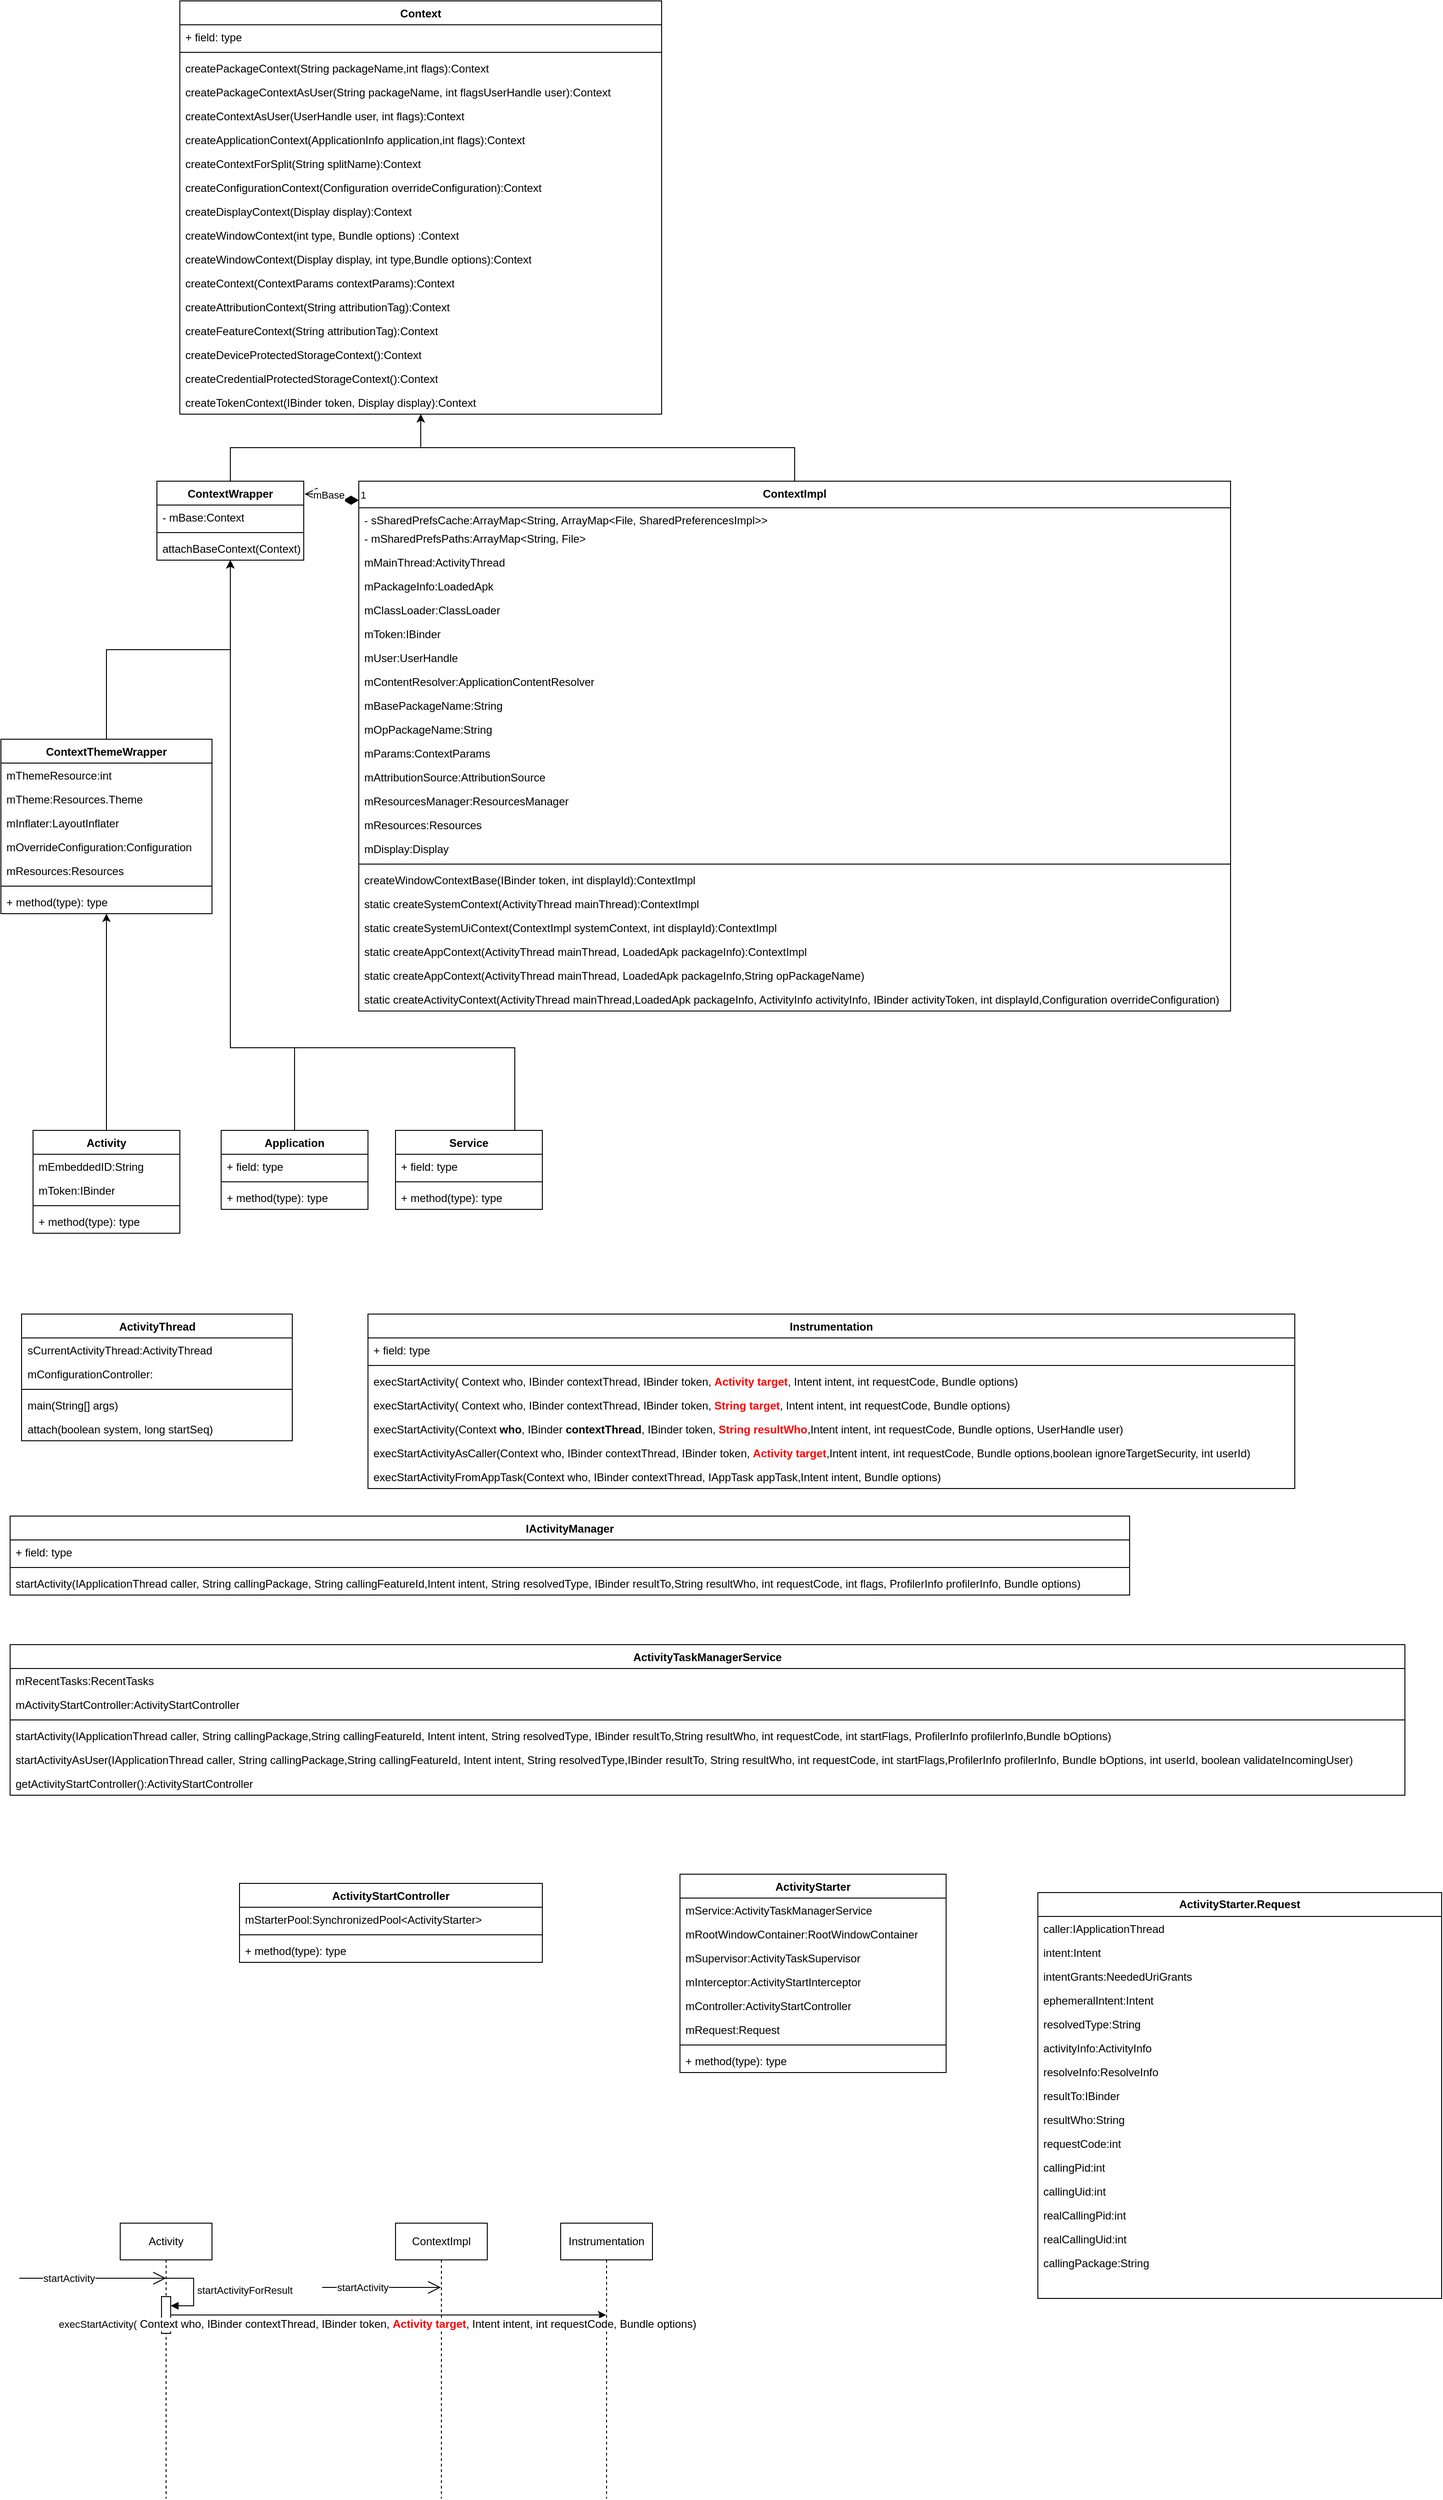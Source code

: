 <mxfile version="21.3.6" type="github">
  <diagram name="Page-1" id="OMmTHe43EUoeT7iVofyU">
    <mxGraphModel dx="1306" dy="1872" grid="1" gridSize="10" guides="1" tooltips="1" connect="1" arrows="1" fold="1" page="1" pageScale="1" pageWidth="850" pageHeight="1100" math="0" shadow="0">
      <root>
        <mxCell id="0" />
        <mxCell id="1" parent="0" />
        <mxCell id="ebWgYVlHbPhllgyKeteg-1" value="Context" style="swimlane;fontStyle=1;align=center;verticalAlign=top;childLayout=stackLayout;horizontal=1;startSize=26;horizontalStack=0;resizeParent=1;resizeParentMax=0;resizeLast=0;collapsible=1;marginBottom=0;whiteSpace=wrap;html=1;" vertex="1" parent="1">
          <mxGeometry x="235" y="-390" width="525" height="450" as="geometry" />
        </mxCell>
        <mxCell id="ebWgYVlHbPhllgyKeteg-2" value="+ field: type" style="text;strokeColor=none;fillColor=none;align=left;verticalAlign=top;spacingLeft=4;spacingRight=4;overflow=hidden;rotatable=0;points=[[0,0.5],[1,0.5]];portConstraint=eastwest;whiteSpace=wrap;html=1;" vertex="1" parent="ebWgYVlHbPhllgyKeteg-1">
          <mxGeometry y="26" width="525" height="26" as="geometry" />
        </mxCell>
        <mxCell id="ebWgYVlHbPhllgyKeteg-3" value="" style="line;strokeWidth=1;fillColor=none;align=left;verticalAlign=middle;spacingTop=-1;spacingLeft=3;spacingRight=3;rotatable=0;labelPosition=right;points=[];portConstraint=eastwest;strokeColor=inherit;" vertex="1" parent="ebWgYVlHbPhllgyKeteg-1">
          <mxGeometry y="52" width="525" height="8" as="geometry" />
        </mxCell>
        <mxCell id="ebWgYVlHbPhllgyKeteg-4" value="&lt;div&gt;createPackageContext(String packageName,&lt;span style=&quot;background-color: initial;&quot;&gt;int flags):Context&lt;/span&gt;&lt;/div&gt;" style="text;strokeColor=none;fillColor=none;align=left;verticalAlign=top;spacingLeft=4;spacingRight=4;overflow=hidden;rotatable=0;points=[[0,0.5],[1,0.5]];portConstraint=eastwest;whiteSpace=wrap;html=1;" vertex="1" parent="ebWgYVlHbPhllgyKeteg-1">
          <mxGeometry y="60" width="525" height="26" as="geometry" />
        </mxCell>
        <mxCell id="ebWgYVlHbPhllgyKeteg-61" value="&lt;div&gt;createPackageContextAsUser(&lt;span style=&quot;background-color: initial;&quot;&gt;String packageName, int flagsUserHandle user):Context&lt;/span&gt;&lt;/div&gt;" style="text;strokeColor=none;fillColor=none;align=left;verticalAlign=top;spacingLeft=4;spacingRight=4;overflow=hidden;rotatable=0;points=[[0,0.5],[1,0.5]];portConstraint=eastwest;whiteSpace=wrap;html=1;" vertex="1" parent="ebWgYVlHbPhllgyKeteg-1">
          <mxGeometry y="86" width="525" height="26" as="geometry" />
        </mxCell>
        <mxCell id="ebWgYVlHbPhllgyKeteg-62" value="createContextAsUser(UserHandle user, int flags):Context" style="text;strokeColor=none;fillColor=none;align=left;verticalAlign=top;spacingLeft=4;spacingRight=4;overflow=hidden;rotatable=0;points=[[0,0.5],[1,0.5]];portConstraint=eastwest;whiteSpace=wrap;html=1;" vertex="1" parent="ebWgYVlHbPhllgyKeteg-1">
          <mxGeometry y="112" width="525" height="26" as="geometry" />
        </mxCell>
        <mxCell id="ebWgYVlHbPhllgyKeteg-63" value="&lt;div&gt;createApplicationContext(ApplicationInfo application,&lt;span style=&quot;background-color: initial;&quot;&gt;int flags):Context&lt;/span&gt;&lt;/div&gt;" style="text;strokeColor=none;fillColor=none;align=left;verticalAlign=top;spacingLeft=4;spacingRight=4;overflow=hidden;rotatable=0;points=[[0,0.5],[1,0.5]];portConstraint=eastwest;whiteSpace=wrap;html=1;" vertex="1" parent="ebWgYVlHbPhllgyKeteg-1">
          <mxGeometry y="138" width="525" height="26" as="geometry" />
        </mxCell>
        <mxCell id="ebWgYVlHbPhllgyKeteg-64" value="createContextForSplit(String splitName):Context" style="text;strokeColor=none;fillColor=none;align=left;verticalAlign=top;spacingLeft=4;spacingRight=4;overflow=hidden;rotatable=0;points=[[0,0.5],[1,0.5]];portConstraint=eastwest;whiteSpace=wrap;html=1;" vertex="1" parent="ebWgYVlHbPhllgyKeteg-1">
          <mxGeometry y="164" width="525" height="26" as="geometry" />
        </mxCell>
        <mxCell id="ebWgYVlHbPhllgyKeteg-65" value="&lt;div&gt;createConfigurationContext(&lt;span style=&quot;background-color: initial;&quot;&gt;Configuration overrideConfiguration):Context&lt;/span&gt;&lt;/div&gt;" style="text;strokeColor=none;fillColor=none;align=left;verticalAlign=top;spacingLeft=4;spacingRight=4;overflow=hidden;rotatable=0;points=[[0,0.5],[1,0.5]];portConstraint=eastwest;whiteSpace=wrap;html=1;" vertex="1" parent="ebWgYVlHbPhllgyKeteg-1">
          <mxGeometry y="190" width="525" height="26" as="geometry" />
        </mxCell>
        <mxCell id="ebWgYVlHbPhllgyKeteg-66" value="createDisplayContext(Display display):Context" style="text;strokeColor=none;fillColor=none;align=left;verticalAlign=top;spacingLeft=4;spacingRight=4;overflow=hidden;rotatable=0;points=[[0,0.5],[1,0.5]];portConstraint=eastwest;whiteSpace=wrap;html=1;" vertex="1" parent="ebWgYVlHbPhllgyKeteg-1">
          <mxGeometry y="216" width="525" height="26" as="geometry" />
        </mxCell>
        <mxCell id="ebWgYVlHbPhllgyKeteg-67" value="createWindowContext(int type, Bundle options) :Context" style="text;strokeColor=none;fillColor=none;align=left;verticalAlign=top;spacingLeft=4;spacingRight=4;overflow=hidden;rotatable=0;points=[[0,0.5],[1,0.5]];portConstraint=eastwest;whiteSpace=wrap;html=1;" vertex="1" parent="ebWgYVlHbPhllgyKeteg-1">
          <mxGeometry y="242" width="525" height="26" as="geometry" />
        </mxCell>
        <mxCell id="ebWgYVlHbPhllgyKeteg-68" value="&lt;div&gt;createWindowContext(Display display, int type,&lt;span style=&quot;background-color: initial;&quot;&gt;Bundle options):Context&lt;/span&gt;&lt;/div&gt;" style="text;strokeColor=none;fillColor=none;align=left;verticalAlign=top;spacingLeft=4;spacingRight=4;overflow=hidden;rotatable=0;points=[[0,0.5],[1,0.5]];portConstraint=eastwest;whiteSpace=wrap;html=1;" vertex="1" parent="ebWgYVlHbPhllgyKeteg-1">
          <mxGeometry y="268" width="525" height="26" as="geometry" />
        </mxCell>
        <mxCell id="ebWgYVlHbPhllgyKeteg-69" value="createContext(ContextParams contextParams):Context" style="text;strokeColor=none;fillColor=none;align=left;verticalAlign=top;spacingLeft=4;spacingRight=4;overflow=hidden;rotatable=0;points=[[0,0.5],[1,0.5]];portConstraint=eastwest;whiteSpace=wrap;html=1;" vertex="1" parent="ebWgYVlHbPhllgyKeteg-1">
          <mxGeometry y="294" width="525" height="26" as="geometry" />
        </mxCell>
        <mxCell id="ebWgYVlHbPhllgyKeteg-70" value="createAttributionContext(String attributionTag):Context" style="text;strokeColor=none;fillColor=none;align=left;verticalAlign=top;spacingLeft=4;spacingRight=4;overflow=hidden;rotatable=0;points=[[0,0.5],[1,0.5]];portConstraint=eastwest;whiteSpace=wrap;html=1;" vertex="1" parent="ebWgYVlHbPhllgyKeteg-1">
          <mxGeometry y="320" width="525" height="26" as="geometry" />
        </mxCell>
        <mxCell id="ebWgYVlHbPhllgyKeteg-71" value="createFeatureContext(String attributionTag):Context" style="text;strokeColor=none;fillColor=none;align=left;verticalAlign=top;spacingLeft=4;spacingRight=4;overflow=hidden;rotatable=0;points=[[0,0.5],[1,0.5]];portConstraint=eastwest;whiteSpace=wrap;html=1;" vertex="1" parent="ebWgYVlHbPhllgyKeteg-1">
          <mxGeometry y="346" width="525" height="26" as="geometry" />
        </mxCell>
        <mxCell id="ebWgYVlHbPhllgyKeteg-72" value="createDeviceProtectedStorageContext():Context" style="text;strokeColor=none;fillColor=none;align=left;verticalAlign=top;spacingLeft=4;spacingRight=4;overflow=hidden;rotatable=0;points=[[0,0.5],[1,0.5]];portConstraint=eastwest;whiteSpace=wrap;html=1;" vertex="1" parent="ebWgYVlHbPhllgyKeteg-1">
          <mxGeometry y="372" width="525" height="26" as="geometry" />
        </mxCell>
        <mxCell id="ebWgYVlHbPhllgyKeteg-73" value="createCredentialProtectedStorageContext():Context" style="text;strokeColor=none;fillColor=none;align=left;verticalAlign=top;spacingLeft=4;spacingRight=4;overflow=hidden;rotatable=0;points=[[0,0.5],[1,0.5]];portConstraint=eastwest;whiteSpace=wrap;html=1;" vertex="1" parent="ebWgYVlHbPhllgyKeteg-1">
          <mxGeometry y="398" width="525" height="26" as="geometry" />
        </mxCell>
        <mxCell id="ebWgYVlHbPhllgyKeteg-74" value="createTokenContext(IBinder token, Display display):Context" style="text;strokeColor=none;fillColor=none;align=left;verticalAlign=top;spacingLeft=4;spacingRight=4;overflow=hidden;rotatable=0;points=[[0,0.5],[1,0.5]];portConstraint=eastwest;whiteSpace=wrap;html=1;" vertex="1" parent="ebWgYVlHbPhllgyKeteg-1">
          <mxGeometry y="424" width="525" height="26" as="geometry" />
        </mxCell>
        <mxCell id="ebWgYVlHbPhllgyKeteg-59" style="edgeStyle=orthogonalEdgeStyle;rounded=0;orthogonalLoop=1;jettySize=auto;html=1;exitX=0.5;exitY=0;exitDx=0;exitDy=0;" edge="1" parent="1" source="ebWgYVlHbPhllgyKeteg-5" target="ebWgYVlHbPhllgyKeteg-1">
          <mxGeometry relative="1" as="geometry" />
        </mxCell>
        <mxCell id="ebWgYVlHbPhllgyKeteg-5" value="ContextWrapper" style="swimlane;fontStyle=1;align=center;verticalAlign=top;childLayout=stackLayout;horizontal=1;startSize=26;horizontalStack=0;resizeParent=1;resizeParentMax=0;resizeLast=0;collapsible=1;marginBottom=0;whiteSpace=wrap;html=1;" vertex="1" parent="1">
          <mxGeometry x="210" y="133" width="160" height="86" as="geometry" />
        </mxCell>
        <mxCell id="ebWgYVlHbPhllgyKeteg-6" value="-&amp;nbsp;mBase:Context" style="text;strokeColor=none;fillColor=none;align=left;verticalAlign=top;spacingLeft=4;spacingRight=4;overflow=hidden;rotatable=0;points=[[0,0.5],[1,0.5]];portConstraint=eastwest;whiteSpace=wrap;html=1;" vertex="1" parent="ebWgYVlHbPhllgyKeteg-5">
          <mxGeometry y="26" width="160" height="26" as="geometry" />
        </mxCell>
        <mxCell id="ebWgYVlHbPhllgyKeteg-7" value="" style="line;strokeWidth=1;fillColor=none;align=left;verticalAlign=middle;spacingTop=-1;spacingLeft=3;spacingRight=3;rotatable=0;labelPosition=right;points=[];portConstraint=eastwest;strokeColor=inherit;" vertex="1" parent="ebWgYVlHbPhllgyKeteg-5">
          <mxGeometry y="52" width="160" height="8" as="geometry" />
        </mxCell>
        <mxCell id="ebWgYVlHbPhllgyKeteg-8" value="attachBaseContext(Context)" style="text;strokeColor=none;fillColor=none;align=left;verticalAlign=top;spacingLeft=4;spacingRight=4;overflow=hidden;rotatable=0;points=[[0,0.5],[1,0.5]];portConstraint=eastwest;whiteSpace=wrap;html=1;" vertex="1" parent="ebWgYVlHbPhllgyKeteg-5">
          <mxGeometry y="60" width="160" height="26" as="geometry" />
        </mxCell>
        <mxCell id="ebWgYVlHbPhllgyKeteg-50" style="edgeStyle=orthogonalEdgeStyle;rounded=0;orthogonalLoop=1;jettySize=auto;html=1;exitX=0.5;exitY=0;exitDx=0;exitDy=0;" edge="1" parent="1" source="ebWgYVlHbPhllgyKeteg-9" target="ebWgYVlHbPhllgyKeteg-5">
          <mxGeometry relative="1" as="geometry" />
        </mxCell>
        <mxCell id="ebWgYVlHbPhllgyKeteg-9" value="ContextThemeWrapper" style="swimlane;fontStyle=1;align=center;verticalAlign=top;childLayout=stackLayout;horizontal=1;startSize=26;horizontalStack=0;resizeParent=1;resizeParentMax=0;resizeLast=0;collapsible=1;marginBottom=0;whiteSpace=wrap;html=1;" vertex="1" parent="1">
          <mxGeometry x="40" y="414" width="230" height="190" as="geometry" />
        </mxCell>
        <mxCell id="ebWgYVlHbPhllgyKeteg-10" value="mThemeResource:int" style="text;strokeColor=none;fillColor=none;align=left;verticalAlign=top;spacingLeft=4;spacingRight=4;overflow=hidden;rotatable=0;points=[[0,0.5],[1,0.5]];portConstraint=eastwest;whiteSpace=wrap;html=1;" vertex="1" parent="ebWgYVlHbPhllgyKeteg-9">
          <mxGeometry y="26" width="230" height="26" as="geometry" />
        </mxCell>
        <mxCell id="ebWgYVlHbPhllgyKeteg-45" value="mTheme:Resources.Theme" style="text;strokeColor=none;fillColor=none;align=left;verticalAlign=top;spacingLeft=4;spacingRight=4;overflow=hidden;rotatable=0;points=[[0,0.5],[1,0.5]];portConstraint=eastwest;whiteSpace=wrap;html=1;" vertex="1" parent="ebWgYVlHbPhllgyKeteg-9">
          <mxGeometry y="52" width="230" height="26" as="geometry" />
        </mxCell>
        <mxCell id="ebWgYVlHbPhllgyKeteg-44" value="mInflater:LayoutInflater" style="text;strokeColor=none;fillColor=none;align=left;verticalAlign=top;spacingLeft=4;spacingRight=4;overflow=hidden;rotatable=0;points=[[0,0.5],[1,0.5]];portConstraint=eastwest;whiteSpace=wrap;html=1;" vertex="1" parent="ebWgYVlHbPhllgyKeteg-9">
          <mxGeometry y="78" width="230" height="26" as="geometry" />
        </mxCell>
        <mxCell id="ebWgYVlHbPhllgyKeteg-47" value="mOverrideConfiguration:Configuration" style="text;strokeColor=none;fillColor=none;align=left;verticalAlign=top;spacingLeft=4;spacingRight=4;overflow=hidden;rotatable=0;points=[[0,0.5],[1,0.5]];portConstraint=eastwest;whiteSpace=wrap;html=1;" vertex="1" parent="ebWgYVlHbPhllgyKeteg-9">
          <mxGeometry y="104" width="230" height="26" as="geometry" />
        </mxCell>
        <mxCell id="ebWgYVlHbPhllgyKeteg-46" value="mResources:Resources" style="text;strokeColor=none;fillColor=none;align=left;verticalAlign=top;spacingLeft=4;spacingRight=4;overflow=hidden;rotatable=0;points=[[0,0.5],[1,0.5]];portConstraint=eastwest;whiteSpace=wrap;html=1;" vertex="1" parent="ebWgYVlHbPhllgyKeteg-9">
          <mxGeometry y="130" width="230" height="26" as="geometry" />
        </mxCell>
        <mxCell id="ebWgYVlHbPhllgyKeteg-11" value="" style="line;strokeWidth=1;fillColor=none;align=left;verticalAlign=middle;spacingTop=-1;spacingLeft=3;spacingRight=3;rotatable=0;labelPosition=right;points=[];portConstraint=eastwest;strokeColor=inherit;" vertex="1" parent="ebWgYVlHbPhllgyKeteg-9">
          <mxGeometry y="156" width="230" height="8" as="geometry" />
        </mxCell>
        <mxCell id="ebWgYVlHbPhllgyKeteg-12" value="+ method(type): type" style="text;strokeColor=none;fillColor=none;align=left;verticalAlign=top;spacingLeft=4;spacingRight=4;overflow=hidden;rotatable=0;points=[[0,0.5],[1,0.5]];portConstraint=eastwest;whiteSpace=wrap;html=1;" vertex="1" parent="ebWgYVlHbPhllgyKeteg-9">
          <mxGeometry y="164" width="230" height="26" as="geometry" />
        </mxCell>
        <mxCell id="ebWgYVlHbPhllgyKeteg-60" style="edgeStyle=orthogonalEdgeStyle;rounded=0;orthogonalLoop=1;jettySize=auto;html=1;exitX=0.5;exitY=0;exitDx=0;exitDy=0;" edge="1" parent="1" source="ebWgYVlHbPhllgyKeteg-13" target="ebWgYVlHbPhllgyKeteg-1">
          <mxGeometry relative="1" as="geometry" />
        </mxCell>
        <mxCell id="ebWgYVlHbPhllgyKeteg-13" value="ContextImpl" style="swimlane;fontStyle=1;align=center;verticalAlign=top;childLayout=stackLayout;horizontal=1;startSize=29;horizontalStack=0;resizeParent=1;resizeParentMax=0;resizeLast=0;collapsible=1;marginBottom=0;whiteSpace=wrap;html=1;" vertex="1" parent="1">
          <mxGeometry x="430" y="133" width="950" height="577" as="geometry" />
        </mxCell>
        <mxCell id="ebWgYVlHbPhllgyKeteg-14" value="- sSharedPrefsCache:ArrayMap&amp;lt;String, ArrayMap&amp;lt;File, SharedPreferencesImpl&amp;gt;&amp;gt;" style="text;strokeColor=none;fillColor=none;align=left;verticalAlign=top;spacingLeft=4;spacingRight=4;overflow=hidden;rotatable=0;points=[[0,0.5],[1,0.5]];portConstraint=eastwest;whiteSpace=wrap;html=1;" vertex="1" parent="ebWgYVlHbPhllgyKeteg-13">
          <mxGeometry y="29" width="950" height="20" as="geometry" />
        </mxCell>
        <mxCell id="ebWgYVlHbPhllgyKeteg-30" value="-&amp;nbsp;mSharedPrefsPaths:ArrayMap&amp;lt;String, File&amp;gt;" style="text;strokeColor=none;fillColor=none;align=left;verticalAlign=top;spacingLeft=4;spacingRight=4;overflow=hidden;rotatable=0;points=[[0,0.5],[1,0.5]];portConstraint=eastwest;whiteSpace=wrap;html=1;" vertex="1" parent="ebWgYVlHbPhllgyKeteg-13">
          <mxGeometry y="49" width="950" height="26" as="geometry" />
        </mxCell>
        <mxCell id="ebWgYVlHbPhllgyKeteg-54" value="mMainThread:ActivityThread" style="text;strokeColor=none;fillColor=none;align=left;verticalAlign=top;spacingLeft=4;spacingRight=4;overflow=hidden;rotatable=0;points=[[0,0.5],[1,0.5]];portConstraint=eastwest;whiteSpace=wrap;html=1;" vertex="1" parent="ebWgYVlHbPhllgyKeteg-13">
          <mxGeometry y="75" width="950" height="26" as="geometry" />
        </mxCell>
        <mxCell id="ebWgYVlHbPhllgyKeteg-31" value="mPackageInfo:LoadedApk" style="text;strokeColor=none;fillColor=none;align=left;verticalAlign=top;spacingLeft=4;spacingRight=4;overflow=hidden;rotatable=0;points=[[0,0.5],[1,0.5]];portConstraint=eastwest;whiteSpace=wrap;html=1;" vertex="1" parent="ebWgYVlHbPhllgyKeteg-13">
          <mxGeometry y="101" width="950" height="26" as="geometry" />
        </mxCell>
        <mxCell id="ebWgYVlHbPhllgyKeteg-33" value="mClassLoader:ClassLoader" style="text;strokeColor=none;fillColor=none;align=left;verticalAlign=top;spacingLeft=4;spacingRight=4;overflow=hidden;rotatable=0;points=[[0,0.5],[1,0.5]];portConstraint=eastwest;whiteSpace=wrap;html=1;" vertex="1" parent="ebWgYVlHbPhllgyKeteg-13">
          <mxGeometry y="127" width="950" height="26" as="geometry" />
        </mxCell>
        <mxCell id="ebWgYVlHbPhllgyKeteg-35" value="mToken:IBinder" style="text;strokeColor=none;fillColor=none;align=left;verticalAlign=top;spacingLeft=4;spacingRight=4;overflow=hidden;rotatable=0;points=[[0,0.5],[1,0.5]];portConstraint=eastwest;whiteSpace=wrap;html=1;" vertex="1" parent="ebWgYVlHbPhllgyKeteg-13">
          <mxGeometry y="153" width="950" height="26" as="geometry" />
        </mxCell>
        <mxCell id="ebWgYVlHbPhllgyKeteg-34" value="mUser:UserHandle" style="text;strokeColor=none;fillColor=none;align=left;verticalAlign=top;spacingLeft=4;spacingRight=4;overflow=hidden;rotatable=0;points=[[0,0.5],[1,0.5]];portConstraint=eastwest;whiteSpace=wrap;html=1;" vertex="1" parent="ebWgYVlHbPhllgyKeteg-13">
          <mxGeometry y="179" width="950" height="26" as="geometry" />
        </mxCell>
        <mxCell id="ebWgYVlHbPhllgyKeteg-36" value="mContentResolver:ApplicationContentResolver" style="text;strokeColor=none;fillColor=none;align=left;verticalAlign=top;spacingLeft=4;spacingRight=4;overflow=hidden;rotatable=0;points=[[0,0.5],[1,0.5]];portConstraint=eastwest;whiteSpace=wrap;html=1;" vertex="1" parent="ebWgYVlHbPhllgyKeteg-13">
          <mxGeometry y="205" width="950" height="26" as="geometry" />
        </mxCell>
        <mxCell id="ebWgYVlHbPhllgyKeteg-38" value="mBasePackageName:String" style="text;strokeColor=none;fillColor=none;align=left;verticalAlign=top;spacingLeft=4;spacingRight=4;overflow=hidden;rotatable=0;points=[[0,0.5],[1,0.5]];portConstraint=eastwest;whiteSpace=wrap;html=1;" vertex="1" parent="ebWgYVlHbPhllgyKeteg-13">
          <mxGeometry y="231" width="950" height="26" as="geometry" />
        </mxCell>
        <mxCell id="ebWgYVlHbPhllgyKeteg-37" value="mOpPackageName:String" style="text;strokeColor=none;fillColor=none;align=left;verticalAlign=top;spacingLeft=4;spacingRight=4;overflow=hidden;rotatable=0;points=[[0,0.5],[1,0.5]];portConstraint=eastwest;whiteSpace=wrap;html=1;" vertex="1" parent="ebWgYVlHbPhllgyKeteg-13">
          <mxGeometry y="257" width="950" height="26" as="geometry" />
        </mxCell>
        <mxCell id="ebWgYVlHbPhllgyKeteg-39" value="mParams:ContextParams" style="text;strokeColor=none;fillColor=none;align=left;verticalAlign=top;spacingLeft=4;spacingRight=4;overflow=hidden;rotatable=0;points=[[0,0.5],[1,0.5]];portConstraint=eastwest;whiteSpace=wrap;html=1;" vertex="1" parent="ebWgYVlHbPhllgyKeteg-13">
          <mxGeometry y="283" width="950" height="26" as="geometry" />
        </mxCell>
        <mxCell id="ebWgYVlHbPhllgyKeteg-41" value="mAttributionSource:AttributionSource" style="text;strokeColor=none;fillColor=none;align=left;verticalAlign=top;spacingLeft=4;spacingRight=4;overflow=hidden;rotatable=0;points=[[0,0.5],[1,0.5]];portConstraint=eastwest;whiteSpace=wrap;html=1;" vertex="1" parent="ebWgYVlHbPhllgyKeteg-13">
          <mxGeometry y="309" width="950" height="26" as="geometry" />
        </mxCell>
        <mxCell id="ebWgYVlHbPhllgyKeteg-40" value="mResourcesManager:ResourcesManager" style="text;strokeColor=none;fillColor=none;align=left;verticalAlign=top;spacingLeft=4;spacingRight=4;overflow=hidden;rotatable=0;points=[[0,0.5],[1,0.5]];portConstraint=eastwest;whiteSpace=wrap;html=1;" vertex="1" parent="ebWgYVlHbPhllgyKeteg-13">
          <mxGeometry y="335" width="950" height="26" as="geometry" />
        </mxCell>
        <mxCell id="ebWgYVlHbPhllgyKeteg-43" value="mResources:Resources" style="text;strokeColor=none;fillColor=none;align=left;verticalAlign=top;spacingLeft=4;spacingRight=4;overflow=hidden;rotatable=0;points=[[0,0.5],[1,0.5]];portConstraint=eastwest;whiteSpace=wrap;html=1;" vertex="1" parent="ebWgYVlHbPhllgyKeteg-13">
          <mxGeometry y="361" width="950" height="26" as="geometry" />
        </mxCell>
        <mxCell id="ebWgYVlHbPhllgyKeteg-42" value="mDisplay:Display" style="text;strokeColor=none;fillColor=none;align=left;verticalAlign=top;spacingLeft=4;spacingRight=4;overflow=hidden;rotatable=0;points=[[0,0.5],[1,0.5]];portConstraint=eastwest;whiteSpace=wrap;html=1;" vertex="1" parent="ebWgYVlHbPhllgyKeteg-13">
          <mxGeometry y="387" width="950" height="26" as="geometry" />
        </mxCell>
        <mxCell id="ebWgYVlHbPhllgyKeteg-15" value="" style="line;strokeWidth=1;fillColor=none;align=left;verticalAlign=middle;spacingTop=-1;spacingLeft=3;spacingRight=3;rotatable=0;labelPosition=right;points=[];portConstraint=eastwest;strokeColor=inherit;" vertex="1" parent="ebWgYVlHbPhllgyKeteg-13">
          <mxGeometry y="413" width="950" height="8" as="geometry" />
        </mxCell>
        <mxCell id="ebWgYVlHbPhllgyKeteg-16" value="createWindowContextBase(IBinder token, int displayId):ContextImpl" style="text;strokeColor=none;fillColor=none;align=left;verticalAlign=top;spacingLeft=4;spacingRight=4;overflow=hidden;rotatable=0;points=[[0,0.5],[1,0.5]];portConstraint=eastwest;whiteSpace=wrap;html=1;" vertex="1" parent="ebWgYVlHbPhllgyKeteg-13">
          <mxGeometry y="421" width="950" height="26" as="geometry" />
        </mxCell>
        <mxCell id="ebWgYVlHbPhllgyKeteg-77" value="static createSystemContext(ActivityThread mainThread):ContextImpl" style="text;strokeColor=none;fillColor=none;align=left;verticalAlign=top;spacingLeft=4;spacingRight=4;overflow=hidden;rotatable=0;points=[[0,0.5],[1,0.5]];portConstraint=eastwest;whiteSpace=wrap;html=1;" vertex="1" parent="ebWgYVlHbPhllgyKeteg-13">
          <mxGeometry y="447" width="950" height="26" as="geometry" />
        </mxCell>
        <mxCell id="ebWgYVlHbPhllgyKeteg-76" value="static createSystemUiContext(ContextImpl systemContext, int displayId):ContextImpl" style="text;strokeColor=none;fillColor=none;align=left;verticalAlign=top;spacingLeft=4;spacingRight=4;overflow=hidden;rotatable=0;points=[[0,0.5],[1,0.5]];portConstraint=eastwest;whiteSpace=wrap;html=1;" vertex="1" parent="ebWgYVlHbPhllgyKeteg-13">
          <mxGeometry y="473" width="950" height="26" as="geometry" />
        </mxCell>
        <mxCell id="ebWgYVlHbPhllgyKeteg-75" value="static createAppContext(ActivityThread mainThread, LoadedApk packageInfo):ContextImpl" style="text;strokeColor=none;fillColor=none;align=left;verticalAlign=top;spacingLeft=4;spacingRight=4;overflow=hidden;rotatable=0;points=[[0,0.5],[1,0.5]];portConstraint=eastwest;whiteSpace=wrap;html=1;" vertex="1" parent="ebWgYVlHbPhllgyKeteg-13">
          <mxGeometry y="499" width="950" height="26" as="geometry" />
        </mxCell>
        <mxCell id="ebWgYVlHbPhllgyKeteg-79" value="&lt;div&gt;static createAppContext(ActivityThread mainThread, LoadedApk packageInfo,&lt;span style=&quot;background-color: initial;&quot;&gt;String opPackageName)&lt;/span&gt;&lt;/div&gt;" style="text;strokeColor=none;fillColor=none;align=left;verticalAlign=top;spacingLeft=4;spacingRight=4;overflow=hidden;rotatable=0;points=[[0,0.5],[1,0.5]];portConstraint=eastwest;whiteSpace=wrap;html=1;" vertex="1" parent="ebWgYVlHbPhllgyKeteg-13">
          <mxGeometry y="525" width="950" height="26" as="geometry" />
        </mxCell>
        <mxCell id="ebWgYVlHbPhllgyKeteg-80" value="&lt;div&gt;static createActivityContext(ActivityThread mainThread,&lt;span style=&quot;background-color: initial;&quot;&gt;LoadedApk packageInfo, ActivityInfo activityInfo, IBinder activityToken, int displayId,&lt;/span&gt;&lt;span style=&quot;background-color: initial;&quot;&gt;Configuration overrideConfiguration)&lt;/span&gt;&lt;/div&gt;" style="text;strokeColor=none;fillColor=none;align=left;verticalAlign=top;spacingLeft=4;spacingRight=4;overflow=hidden;rotatable=0;points=[[0,0.5],[1,0.5]];portConstraint=eastwest;whiteSpace=wrap;html=1;" vertex="1" parent="ebWgYVlHbPhllgyKeteg-13">
          <mxGeometry y="551" width="950" height="26" as="geometry" />
        </mxCell>
        <mxCell id="ebWgYVlHbPhllgyKeteg-55" style="edgeStyle=orthogonalEdgeStyle;rounded=0;orthogonalLoop=1;jettySize=auto;html=1;exitX=0.5;exitY=0;exitDx=0;exitDy=0;" edge="1" parent="1" source="ebWgYVlHbPhllgyKeteg-17" target="ebWgYVlHbPhllgyKeteg-9">
          <mxGeometry relative="1" as="geometry" />
        </mxCell>
        <mxCell id="ebWgYVlHbPhllgyKeteg-17" value="Activity" style="swimlane;fontStyle=1;align=center;verticalAlign=top;childLayout=stackLayout;horizontal=1;startSize=26;horizontalStack=0;resizeParent=1;resizeParentMax=0;resizeLast=0;collapsible=1;marginBottom=0;whiteSpace=wrap;html=1;" vertex="1" parent="1">
          <mxGeometry x="75" y="840" width="160" height="112" as="geometry" />
        </mxCell>
        <mxCell id="ebWgYVlHbPhllgyKeteg-18" value="mEmbeddedID:String" style="text;strokeColor=none;fillColor=none;align=left;verticalAlign=top;spacingLeft=4;spacingRight=4;overflow=hidden;rotatable=0;points=[[0,0.5],[1,0.5]];portConstraint=eastwest;whiteSpace=wrap;html=1;" vertex="1" parent="ebWgYVlHbPhllgyKeteg-17">
          <mxGeometry y="26" width="160" height="26" as="geometry" />
        </mxCell>
        <mxCell id="ebWgYVlHbPhllgyKeteg-113" value="mToken:IBinder" style="text;strokeColor=none;fillColor=none;align=left;verticalAlign=top;spacingLeft=4;spacingRight=4;overflow=hidden;rotatable=0;points=[[0,0.5],[1,0.5]];portConstraint=eastwest;whiteSpace=wrap;html=1;" vertex="1" parent="ebWgYVlHbPhllgyKeteg-17">
          <mxGeometry y="52" width="160" height="26" as="geometry" />
        </mxCell>
        <mxCell id="ebWgYVlHbPhllgyKeteg-19" value="" style="line;strokeWidth=1;fillColor=none;align=left;verticalAlign=middle;spacingTop=-1;spacingLeft=3;spacingRight=3;rotatable=0;labelPosition=right;points=[];portConstraint=eastwest;strokeColor=inherit;" vertex="1" parent="ebWgYVlHbPhllgyKeteg-17">
          <mxGeometry y="78" width="160" height="8" as="geometry" />
        </mxCell>
        <mxCell id="ebWgYVlHbPhllgyKeteg-20" value="+ method(type): type" style="text;strokeColor=none;fillColor=none;align=left;verticalAlign=top;spacingLeft=4;spacingRight=4;overflow=hidden;rotatable=0;points=[[0,0.5],[1,0.5]];portConstraint=eastwest;whiteSpace=wrap;html=1;" vertex="1" parent="ebWgYVlHbPhllgyKeteg-17">
          <mxGeometry y="86" width="160" height="26" as="geometry" />
        </mxCell>
        <mxCell id="ebWgYVlHbPhllgyKeteg-49" style="edgeStyle=orthogonalEdgeStyle;rounded=0;orthogonalLoop=1;jettySize=auto;html=1;exitX=0.5;exitY=0;exitDx=0;exitDy=0;" edge="1" parent="1" source="ebWgYVlHbPhllgyKeteg-21" target="ebWgYVlHbPhllgyKeteg-5">
          <mxGeometry relative="1" as="geometry">
            <Array as="points">
              <mxPoint x="600" y="840" />
              <mxPoint x="600" y="750" />
              <mxPoint x="290" y="750" />
            </Array>
          </mxGeometry>
        </mxCell>
        <mxCell id="ebWgYVlHbPhllgyKeteg-21" value="Service" style="swimlane;fontStyle=1;align=center;verticalAlign=top;childLayout=stackLayout;horizontal=1;startSize=26;horizontalStack=0;resizeParent=1;resizeParentMax=0;resizeLast=0;collapsible=1;marginBottom=0;whiteSpace=wrap;html=1;" vertex="1" parent="1">
          <mxGeometry x="470" y="840" width="160" height="86" as="geometry" />
        </mxCell>
        <mxCell id="ebWgYVlHbPhllgyKeteg-22" value="+ field: type" style="text;strokeColor=none;fillColor=none;align=left;verticalAlign=top;spacingLeft=4;spacingRight=4;overflow=hidden;rotatable=0;points=[[0,0.5],[1,0.5]];portConstraint=eastwest;whiteSpace=wrap;html=1;" vertex="1" parent="ebWgYVlHbPhllgyKeteg-21">
          <mxGeometry y="26" width="160" height="26" as="geometry" />
        </mxCell>
        <mxCell id="ebWgYVlHbPhllgyKeteg-23" value="" style="line;strokeWidth=1;fillColor=none;align=left;verticalAlign=middle;spacingTop=-1;spacingLeft=3;spacingRight=3;rotatable=0;labelPosition=right;points=[];portConstraint=eastwest;strokeColor=inherit;" vertex="1" parent="ebWgYVlHbPhllgyKeteg-21">
          <mxGeometry y="52" width="160" height="8" as="geometry" />
        </mxCell>
        <mxCell id="ebWgYVlHbPhllgyKeteg-24" value="+ method(type): type" style="text;strokeColor=none;fillColor=none;align=left;verticalAlign=top;spacingLeft=4;spacingRight=4;overflow=hidden;rotatable=0;points=[[0,0.5],[1,0.5]];portConstraint=eastwest;whiteSpace=wrap;html=1;" vertex="1" parent="ebWgYVlHbPhllgyKeteg-21">
          <mxGeometry y="60" width="160" height="26" as="geometry" />
        </mxCell>
        <mxCell id="ebWgYVlHbPhllgyKeteg-48" style="edgeStyle=orthogonalEdgeStyle;rounded=0;orthogonalLoop=1;jettySize=auto;html=1;exitX=0.5;exitY=0;exitDx=0;exitDy=0;" edge="1" parent="1" source="ebWgYVlHbPhllgyKeteg-25" target="ebWgYVlHbPhllgyKeteg-5">
          <mxGeometry relative="1" as="geometry">
            <Array as="points">
              <mxPoint x="360" y="750" />
              <mxPoint x="290" y="750" />
            </Array>
          </mxGeometry>
        </mxCell>
        <mxCell id="ebWgYVlHbPhllgyKeteg-25" value="Application" style="swimlane;fontStyle=1;align=center;verticalAlign=top;childLayout=stackLayout;horizontal=1;startSize=26;horizontalStack=0;resizeParent=1;resizeParentMax=0;resizeLast=0;collapsible=1;marginBottom=0;whiteSpace=wrap;html=1;" vertex="1" parent="1">
          <mxGeometry x="280" y="840" width="160" height="86" as="geometry" />
        </mxCell>
        <mxCell id="ebWgYVlHbPhllgyKeteg-26" value="+ field: type" style="text;strokeColor=none;fillColor=none;align=left;verticalAlign=top;spacingLeft=4;spacingRight=4;overflow=hidden;rotatable=0;points=[[0,0.5],[1,0.5]];portConstraint=eastwest;whiteSpace=wrap;html=1;" vertex="1" parent="ebWgYVlHbPhllgyKeteg-25">
          <mxGeometry y="26" width="160" height="26" as="geometry" />
        </mxCell>
        <mxCell id="ebWgYVlHbPhllgyKeteg-27" value="" style="line;strokeWidth=1;fillColor=none;align=left;verticalAlign=middle;spacingTop=-1;spacingLeft=3;spacingRight=3;rotatable=0;labelPosition=right;points=[];portConstraint=eastwest;strokeColor=inherit;" vertex="1" parent="ebWgYVlHbPhllgyKeteg-25">
          <mxGeometry y="52" width="160" height="8" as="geometry" />
        </mxCell>
        <mxCell id="ebWgYVlHbPhllgyKeteg-28" value="+ method(type): type" style="text;strokeColor=none;fillColor=none;align=left;verticalAlign=top;spacingLeft=4;spacingRight=4;overflow=hidden;rotatable=0;points=[[0,0.5],[1,0.5]];portConstraint=eastwest;whiteSpace=wrap;html=1;" vertex="1" parent="ebWgYVlHbPhllgyKeteg-25">
          <mxGeometry y="60" width="160" height="26" as="geometry" />
        </mxCell>
        <mxCell id="ebWgYVlHbPhllgyKeteg-53" value="1" style="endArrow=open;html=1;endSize=12;startArrow=diamondThin;startSize=14;startFill=1;edgeStyle=orthogonalEdgeStyle;align=left;verticalAlign=bottom;rounded=0;exitX=0;exitY=0.036;exitDx=0;exitDy=0;exitPerimeter=0;entryX=1.006;entryY=0.163;entryDx=0;entryDy=0;entryPerimeter=0;" edge="1" parent="1" source="ebWgYVlHbPhllgyKeteg-13" target="ebWgYVlHbPhllgyKeteg-5">
          <mxGeometry x="-1" y="3" relative="1" as="geometry">
            <mxPoint x="340" y="380" as="sourcePoint" />
            <mxPoint x="380" y="147" as="targetPoint" />
          </mxGeometry>
        </mxCell>
        <mxCell id="ebWgYVlHbPhllgyKeteg-58" value="mBase" style="edgeLabel;html=1;align=center;verticalAlign=middle;resizable=0;points=[];" vertex="1" connectable="0" parent="ebWgYVlHbPhllgyKeteg-53">
          <mxGeometry x="0.245" y="1" relative="1" as="geometry">
            <mxPoint x="1" as="offset" />
          </mxGeometry>
        </mxCell>
        <mxCell id="ebWgYVlHbPhllgyKeteg-81" value="ActivityThread" style="swimlane;fontStyle=1;align=center;verticalAlign=top;childLayout=stackLayout;horizontal=1;startSize=26;horizontalStack=0;resizeParent=1;resizeParentMax=0;resizeLast=0;collapsible=1;marginBottom=0;whiteSpace=wrap;html=1;" vertex="1" parent="1">
          <mxGeometry x="62.5" y="1040" width="295" height="138" as="geometry" />
        </mxCell>
        <mxCell id="ebWgYVlHbPhllgyKeteg-82" value="sCurrentActivityThread:ActivityThread" style="text;strokeColor=none;fillColor=none;align=left;verticalAlign=top;spacingLeft=4;spacingRight=4;overflow=hidden;rotatable=0;points=[[0,0.5],[1,0.5]];portConstraint=eastwest;whiteSpace=wrap;html=1;" vertex="1" parent="ebWgYVlHbPhllgyKeteg-81">
          <mxGeometry y="26" width="295" height="26" as="geometry" />
        </mxCell>
        <mxCell id="ebWgYVlHbPhllgyKeteg-86" value="mConfigurationController:" style="text;strokeColor=none;fillColor=none;align=left;verticalAlign=top;spacingLeft=4;spacingRight=4;overflow=hidden;rotatable=0;points=[[0,0.5],[1,0.5]];portConstraint=eastwest;whiteSpace=wrap;html=1;" vertex="1" parent="ebWgYVlHbPhllgyKeteg-81">
          <mxGeometry y="52" width="295" height="26" as="geometry" />
        </mxCell>
        <mxCell id="ebWgYVlHbPhllgyKeteg-83" value="" style="line;strokeWidth=1;fillColor=none;align=left;verticalAlign=middle;spacingTop=-1;spacingLeft=3;spacingRight=3;rotatable=0;labelPosition=right;points=[];portConstraint=eastwest;strokeColor=inherit;" vertex="1" parent="ebWgYVlHbPhllgyKeteg-81">
          <mxGeometry y="78" width="295" height="8" as="geometry" />
        </mxCell>
        <mxCell id="ebWgYVlHbPhllgyKeteg-84" value="main(String[] args)" style="text;strokeColor=none;fillColor=none;align=left;verticalAlign=top;spacingLeft=4;spacingRight=4;overflow=hidden;rotatable=0;points=[[0,0.5],[1,0.5]];portConstraint=eastwest;whiteSpace=wrap;html=1;" vertex="1" parent="ebWgYVlHbPhllgyKeteg-81">
          <mxGeometry y="86" width="295" height="26" as="geometry" />
        </mxCell>
        <mxCell id="ebWgYVlHbPhllgyKeteg-85" value="attach(boolean system, long startSeq)" style="text;strokeColor=none;fillColor=none;align=left;verticalAlign=top;spacingLeft=4;spacingRight=4;overflow=hidden;rotatable=0;points=[[0,0.5],[1,0.5]];portConstraint=eastwest;whiteSpace=wrap;html=1;" vertex="1" parent="ebWgYVlHbPhllgyKeteg-81">
          <mxGeometry y="112" width="295" height="26" as="geometry" />
        </mxCell>
        <mxCell id="ebWgYVlHbPhllgyKeteg-89" value="Activity" style="shape=umlLifeline;perimeter=lifelinePerimeter;whiteSpace=wrap;html=1;container=1;dropTarget=0;collapsible=0;recursiveResize=0;outlineConnect=0;portConstraint=eastwest;newEdgeStyle={&quot;edgeStyle&quot;:&quot;elbowEdgeStyle&quot;,&quot;elbow&quot;:&quot;vertical&quot;,&quot;curved&quot;:0,&quot;rounded&quot;:0};" vertex="1" parent="1">
          <mxGeometry x="170" y="2030" width="100" height="300" as="geometry" />
        </mxCell>
        <mxCell id="ebWgYVlHbPhllgyKeteg-91" value="" style="html=1;points=[];perimeter=orthogonalPerimeter;outlineConnect=0;targetShapes=umlLifeline;portConstraint=eastwest;newEdgeStyle={&quot;edgeStyle&quot;:&quot;elbowEdgeStyle&quot;,&quot;elbow&quot;:&quot;vertical&quot;,&quot;curved&quot;:0,&quot;rounded&quot;:0};" vertex="1" parent="ebWgYVlHbPhllgyKeteg-89">
          <mxGeometry x="45" y="80" width="10" height="40" as="geometry" />
        </mxCell>
        <mxCell id="ebWgYVlHbPhllgyKeteg-92" value="startActivityForResult" style="html=1;align=left;spacingLeft=2;endArrow=block;rounded=0;edgeStyle=orthogonalEdgeStyle;curved=0;rounded=0;" edge="1" target="ebWgYVlHbPhllgyKeteg-91" parent="ebWgYVlHbPhllgyKeteg-89">
          <mxGeometry relative="1" as="geometry">
            <mxPoint x="50" y="60" as="sourcePoint" />
            <Array as="points">
              <mxPoint x="80" y="90" />
            </Array>
          </mxGeometry>
        </mxCell>
        <mxCell id="ebWgYVlHbPhllgyKeteg-90" value="ContextImpl" style="shape=umlLifeline;perimeter=lifelinePerimeter;whiteSpace=wrap;html=1;container=1;dropTarget=0;collapsible=0;recursiveResize=0;outlineConnect=0;portConstraint=eastwest;newEdgeStyle={&quot;edgeStyle&quot;:&quot;elbowEdgeStyle&quot;,&quot;elbow&quot;:&quot;vertical&quot;,&quot;curved&quot;:0,&quot;rounded&quot;:0};" vertex="1" parent="1">
          <mxGeometry x="470" y="2030" width="100" height="300" as="geometry" />
        </mxCell>
        <mxCell id="ebWgYVlHbPhllgyKeteg-93" value="" style="endArrow=open;endFill=1;endSize=12;html=1;rounded=0;" edge="1" parent="1">
          <mxGeometry width="160" relative="1" as="geometry">
            <mxPoint x="60" y="2090" as="sourcePoint" />
            <mxPoint x="220" y="2090" as="targetPoint" />
          </mxGeometry>
        </mxCell>
        <mxCell id="ebWgYVlHbPhllgyKeteg-94" value="startActivity" style="edgeLabel;html=1;align=center;verticalAlign=middle;resizable=0;points=[];" vertex="1" connectable="0" parent="ebWgYVlHbPhllgyKeteg-93">
          <mxGeometry x="-0.325" relative="1" as="geometry">
            <mxPoint as="offset" />
          </mxGeometry>
        </mxCell>
        <mxCell id="ebWgYVlHbPhllgyKeteg-95" value="Instrumentation" style="shape=umlLifeline;perimeter=lifelinePerimeter;whiteSpace=wrap;html=1;container=1;dropTarget=0;collapsible=0;recursiveResize=0;outlineConnect=0;portConstraint=eastwest;newEdgeStyle={&quot;edgeStyle&quot;:&quot;elbowEdgeStyle&quot;,&quot;elbow&quot;:&quot;vertical&quot;,&quot;curved&quot;:0,&quot;rounded&quot;:0};" vertex="1" parent="1">
          <mxGeometry x="650" y="2030" width="100" height="300" as="geometry" />
        </mxCell>
        <mxCell id="ebWgYVlHbPhllgyKeteg-96" style="edgeStyle=elbowEdgeStyle;rounded=0;orthogonalLoop=1;jettySize=auto;html=1;elbow=vertical;curved=0;" edge="1" parent="1" source="ebWgYVlHbPhllgyKeteg-91" target="ebWgYVlHbPhllgyKeteg-95">
          <mxGeometry relative="1" as="geometry" />
        </mxCell>
        <mxCell id="ebWgYVlHbPhllgyKeteg-97" value="execStartActivity(&lt;span style=&quot;border-color: var(--border-color); font-size: 12px; text-align: left; background-color: initial;&quot;&gt;&amp;nbsp;Context who, IBinder contextThread, IBinder token,&amp;nbsp;&lt;b style=&quot;border-color: var(--border-color);&quot;&gt;&lt;font style=&quot;border-color: var(--border-color);&quot; color=&quot;#ff0000&quot;&gt;Activity target&lt;/font&gt;&lt;/b&gt;,&lt;/span&gt;&lt;span style=&quot;border-color: var(--border-color); font-size: 12px; text-align: left; background-color: initial;&quot;&gt;&amp;nbsp;Intent intent, int requestCode, Bundle options)&lt;/span&gt;" style="edgeLabel;html=1;align=center;verticalAlign=middle;resizable=0;points=[];" vertex="1" connectable="0" parent="ebWgYVlHbPhllgyKeteg-96">
          <mxGeometry x="-0.186" y="1" relative="1" as="geometry">
            <mxPoint x="32" y="11" as="offset" />
          </mxGeometry>
        </mxCell>
        <mxCell id="ebWgYVlHbPhllgyKeteg-98" value="Instrumentation" style="swimlane;fontStyle=1;align=center;verticalAlign=top;childLayout=stackLayout;horizontal=1;startSize=26;horizontalStack=0;resizeParent=1;resizeParentMax=0;resizeLast=0;collapsible=1;marginBottom=0;whiteSpace=wrap;html=1;" vertex="1" parent="1">
          <mxGeometry x="440" y="1040" width="1010" height="190" as="geometry" />
        </mxCell>
        <mxCell id="ebWgYVlHbPhllgyKeteg-99" value="+ field: type" style="text;strokeColor=none;fillColor=none;align=left;verticalAlign=top;spacingLeft=4;spacingRight=4;overflow=hidden;rotatable=0;points=[[0,0.5],[1,0.5]];portConstraint=eastwest;whiteSpace=wrap;html=1;" vertex="1" parent="ebWgYVlHbPhllgyKeteg-98">
          <mxGeometry y="26" width="1010" height="26" as="geometry" />
        </mxCell>
        <mxCell id="ebWgYVlHbPhllgyKeteg-100" value="" style="line;strokeWidth=1;fillColor=none;align=left;verticalAlign=middle;spacingTop=-1;spacingLeft=3;spacingRight=3;rotatable=0;labelPosition=right;points=[];portConstraint=eastwest;strokeColor=inherit;" vertex="1" parent="ebWgYVlHbPhllgyKeteg-98">
          <mxGeometry y="52" width="1010" height="8" as="geometry" />
        </mxCell>
        <mxCell id="ebWgYVlHbPhllgyKeteg-101" value="&lt;div&gt;execStartActivity(&lt;span style=&quot;background-color: initial;&quot;&gt;&amp;nbsp;Context who, IBinder contextThread, IBinder token, &lt;b&gt;&lt;font color=&quot;#ff0000&quot;&gt;Activity target&lt;/font&gt;&lt;/b&gt;,&lt;/span&gt;&lt;span style=&quot;background-color: initial;&quot;&gt;&amp;nbsp;Intent intent, int requestCode, Bundle options)&lt;/span&gt;&lt;/div&gt;" style="text;strokeColor=none;fillColor=none;align=left;verticalAlign=top;spacingLeft=4;spacingRight=4;overflow=hidden;rotatable=0;points=[[0,0.5],[1,0.5]];portConstraint=eastwest;whiteSpace=wrap;html=1;" vertex="1" parent="ebWgYVlHbPhllgyKeteg-98">
          <mxGeometry y="60" width="1010" height="26" as="geometry" />
        </mxCell>
        <mxCell id="ebWgYVlHbPhllgyKeteg-102" value="&lt;div&gt;execStartActivity(&lt;span style=&quot;background-color: initial;&quot;&gt;&amp;nbsp;Context who, IBinder contextThread, IBinder token, &lt;b&gt;&lt;font color=&quot;#ff0000&quot;&gt;String target&lt;/font&gt;&lt;/b&gt;,&lt;/span&gt;&lt;span style=&quot;background-color: initial;&quot;&gt;&amp;nbsp;Intent intent, int requestCode, Bundle options)&lt;/span&gt;&lt;/div&gt;" style="text;strokeColor=none;fillColor=none;align=left;verticalAlign=top;spacingLeft=4;spacingRight=4;overflow=hidden;rotatable=0;points=[[0,0.5],[1,0.5]];portConstraint=eastwest;whiteSpace=wrap;html=1;" vertex="1" parent="ebWgYVlHbPhllgyKeteg-98">
          <mxGeometry y="86" width="1010" height="26" as="geometry" />
        </mxCell>
        <mxCell id="ebWgYVlHbPhllgyKeteg-103" value="&lt;div&gt;execStartActivity(&lt;span style=&quot;background-color: initial;&quot;&gt;Context &lt;b&gt;who&lt;/b&gt;, IBinder &lt;b&gt;contextThread&lt;/b&gt;, IBinder token, &lt;b&gt;&lt;font color=&quot;#ff0000&quot;&gt;String resultWho&lt;/font&gt;&lt;/b&gt;,&lt;/span&gt;&lt;span style=&quot;background-color: initial;&quot;&gt;Intent intent, int requestCode, Bundle options, UserHandle user)&lt;/span&gt;&lt;/div&gt;" style="text;strokeColor=none;fillColor=none;align=left;verticalAlign=top;spacingLeft=4;spacingRight=4;overflow=hidden;rotatable=0;points=[[0,0.5],[1,0.5]];portConstraint=eastwest;whiteSpace=wrap;html=1;" vertex="1" parent="ebWgYVlHbPhllgyKeteg-98">
          <mxGeometry y="112" width="1010" height="26" as="geometry" />
        </mxCell>
        <mxCell id="ebWgYVlHbPhllgyKeteg-104" value="&lt;div&gt;execStartActivityAsCaller(&lt;span style=&quot;background-color: initial;&quot;&gt;Context who, IBinder contextThread, IBinder token, &lt;b&gt;&lt;font color=&quot;#ff0000&quot;&gt;Activity target&lt;/font&gt;&lt;/b&gt;,&lt;/span&gt;&lt;span style=&quot;background-color: initial;&quot;&gt;Intent intent, int requestCode, Bundle options,&lt;/span&gt;&lt;span style=&quot;background-color: initial;&quot;&gt;boolean ignoreTargetSecurity, int userId)&lt;/span&gt;&lt;/div&gt;" style="text;strokeColor=none;fillColor=none;align=left;verticalAlign=top;spacingLeft=4;spacingRight=4;overflow=hidden;rotatable=0;points=[[0,0.5],[1,0.5]];portConstraint=eastwest;whiteSpace=wrap;html=1;" vertex="1" parent="ebWgYVlHbPhllgyKeteg-98">
          <mxGeometry y="138" width="1010" height="26" as="geometry" />
        </mxCell>
        <mxCell id="ebWgYVlHbPhllgyKeteg-105" value="&lt;div&gt;execStartActivityFromAppTask(&lt;span style=&quot;background-color: initial;&quot;&gt;Context who, IBinder contextThread, IAppTask appTask,&lt;/span&gt;&lt;span style=&quot;background-color: initial;&quot;&gt;Intent intent, Bundle options)&lt;/span&gt;&lt;/div&gt;" style="text;strokeColor=none;fillColor=none;align=left;verticalAlign=top;spacingLeft=4;spacingRight=4;overflow=hidden;rotatable=0;points=[[0,0.5],[1,0.5]];portConstraint=eastwest;whiteSpace=wrap;html=1;" vertex="1" parent="ebWgYVlHbPhllgyKeteg-98">
          <mxGeometry y="164" width="1010" height="26" as="geometry" />
        </mxCell>
        <mxCell id="ebWgYVlHbPhllgyKeteg-106" value="" style="endArrow=open;endFill=1;endSize=12;html=1;rounded=0;" edge="1" parent="1" target="ebWgYVlHbPhllgyKeteg-90">
          <mxGeometry width="160" relative="1" as="geometry">
            <mxPoint x="390" y="2100" as="sourcePoint" />
            <mxPoint x="515" y="2210" as="targetPoint" />
            <Array as="points">
              <mxPoint x="500" y="2100" />
            </Array>
          </mxGeometry>
        </mxCell>
        <mxCell id="ebWgYVlHbPhllgyKeteg-107" value="startActivity" style="edgeLabel;html=1;align=center;verticalAlign=middle;resizable=0;points=[];" vertex="1" connectable="0" parent="ebWgYVlHbPhllgyKeteg-106">
          <mxGeometry x="-0.325" relative="1" as="geometry">
            <mxPoint as="offset" />
          </mxGeometry>
        </mxCell>
        <mxCell id="ebWgYVlHbPhllgyKeteg-109" value="IActivityManager" style="swimlane;fontStyle=1;align=center;verticalAlign=top;childLayout=stackLayout;horizontal=1;startSize=26;horizontalStack=0;resizeParent=1;resizeParentMax=0;resizeLast=0;collapsible=1;marginBottom=0;whiteSpace=wrap;html=1;" vertex="1" parent="1">
          <mxGeometry x="50" y="1260" width="1220" height="86" as="geometry" />
        </mxCell>
        <mxCell id="ebWgYVlHbPhllgyKeteg-110" value="+ field: type" style="text;strokeColor=none;fillColor=none;align=left;verticalAlign=top;spacingLeft=4;spacingRight=4;overflow=hidden;rotatable=0;points=[[0,0.5],[1,0.5]];portConstraint=eastwest;whiteSpace=wrap;html=1;" vertex="1" parent="ebWgYVlHbPhllgyKeteg-109">
          <mxGeometry y="26" width="1220" height="26" as="geometry" />
        </mxCell>
        <mxCell id="ebWgYVlHbPhllgyKeteg-111" value="" style="line;strokeWidth=1;fillColor=none;align=left;verticalAlign=middle;spacingTop=-1;spacingLeft=3;spacingRight=3;rotatable=0;labelPosition=right;points=[];portConstraint=eastwest;strokeColor=inherit;" vertex="1" parent="ebWgYVlHbPhllgyKeteg-109">
          <mxGeometry y="52" width="1220" height="8" as="geometry" />
        </mxCell>
        <mxCell id="ebWgYVlHbPhllgyKeteg-112" value="&lt;div&gt;startActivity(IApplicationThread caller, String callingPackage, String callingFeatureId,Intent intent, String resolvedType, IBinder resultTo,String resultWho, int requestCode, int flags, ProfilerInfo profilerInfo, Bundle options)&lt;/div&gt;&lt;div&gt;&lt;br&gt;&lt;/div&gt;" style="text;strokeColor=none;fillColor=none;align=left;verticalAlign=top;spacingLeft=4;spacingRight=4;overflow=hidden;rotatable=0;points=[[0,0.5],[1,0.5]];portConstraint=eastwest;whiteSpace=wrap;html=1;" vertex="1" parent="ebWgYVlHbPhllgyKeteg-109">
          <mxGeometry y="60" width="1220" height="26" as="geometry" />
        </mxCell>
        <mxCell id="ebWgYVlHbPhllgyKeteg-114" value="ActivityTaskManagerService" style="swimlane;fontStyle=1;align=center;verticalAlign=top;childLayout=stackLayout;horizontal=1;startSize=26;horizontalStack=0;resizeParent=1;resizeParentMax=0;resizeLast=0;collapsible=1;marginBottom=0;whiteSpace=wrap;html=1;" vertex="1" parent="1">
          <mxGeometry x="50" y="1400" width="1520" height="164" as="geometry" />
        </mxCell>
        <mxCell id="ebWgYVlHbPhllgyKeteg-115" value="mRecentTasks:RecentTasks" style="text;strokeColor=none;fillColor=none;align=left;verticalAlign=top;spacingLeft=4;spacingRight=4;overflow=hidden;rotatable=0;points=[[0,0.5],[1,0.5]];portConstraint=eastwest;whiteSpace=wrap;html=1;" vertex="1" parent="ebWgYVlHbPhllgyKeteg-114">
          <mxGeometry y="26" width="1520" height="26" as="geometry" />
        </mxCell>
        <mxCell id="ebWgYVlHbPhllgyKeteg-120" value="mActivityStartController:ActivityStartController" style="text;strokeColor=none;fillColor=none;align=left;verticalAlign=top;spacingLeft=4;spacingRight=4;overflow=hidden;rotatable=0;points=[[0,0.5],[1,0.5]];portConstraint=eastwest;whiteSpace=wrap;html=1;" vertex="1" parent="ebWgYVlHbPhllgyKeteg-114">
          <mxGeometry y="52" width="1520" height="26" as="geometry" />
        </mxCell>
        <mxCell id="ebWgYVlHbPhllgyKeteg-116" value="" style="line;strokeWidth=1;fillColor=none;align=left;verticalAlign=middle;spacingTop=-1;spacingLeft=3;spacingRight=3;rotatable=0;labelPosition=right;points=[];portConstraint=eastwest;strokeColor=inherit;" vertex="1" parent="ebWgYVlHbPhllgyKeteg-114">
          <mxGeometry y="78" width="1520" height="8" as="geometry" />
        </mxCell>
        <mxCell id="ebWgYVlHbPhllgyKeteg-117" value="&lt;div&gt;startActivity(IApplicationThread caller, String callingPackage,&lt;span style=&quot;background-color: initial;&quot;&gt;String callingFeatureId, Intent intent, String resolvedType, IBinder resultTo,&lt;/span&gt;&lt;span style=&quot;background-color: initial;&quot;&gt;String resultWho, int requestCode, int startFlags, ProfilerInfo profilerInfo,&lt;/span&gt;&lt;span style=&quot;background-color: initial;&quot;&gt;Bundle bOptions)&amp;nbsp;&lt;/span&gt;&lt;/div&gt;" style="text;strokeColor=none;fillColor=none;align=left;verticalAlign=top;spacingLeft=4;spacingRight=4;overflow=hidden;rotatable=0;points=[[0,0.5],[1,0.5]];portConstraint=eastwest;whiteSpace=wrap;html=1;" vertex="1" parent="ebWgYVlHbPhllgyKeteg-114">
          <mxGeometry y="86" width="1520" height="26" as="geometry" />
        </mxCell>
        <mxCell id="ebWgYVlHbPhllgyKeteg-118" value="&lt;div&gt;startActivityAsUser(IApplicationThread caller, String callingPackage,&lt;span style=&quot;background-color: initial;&quot;&gt;String callingFeatureId, Intent intent, String resolvedType,&lt;/span&gt;&lt;span style=&quot;background-color: initial;&quot;&gt;IBinder resultTo, String resultWho, int requestCode, int startFlags,&lt;/span&gt;&lt;span style=&quot;background-color: initial;&quot;&gt;ProfilerInfo profilerInfo, Bundle bOptions, int userId, boolean validateIncomingUser)&lt;/span&gt;&lt;/div&gt;" style="text;strokeColor=none;fillColor=none;align=left;verticalAlign=top;spacingLeft=4;spacingRight=4;overflow=hidden;rotatable=0;points=[[0,0.5],[1,0.5]];portConstraint=eastwest;whiteSpace=wrap;html=1;" vertex="1" parent="ebWgYVlHbPhllgyKeteg-114">
          <mxGeometry y="112" width="1520" height="26" as="geometry" />
        </mxCell>
        <mxCell id="ebWgYVlHbPhllgyKeteg-119" value="getActivityStartController():ActivityStartController" style="text;strokeColor=none;fillColor=none;align=left;verticalAlign=top;spacingLeft=4;spacingRight=4;overflow=hidden;rotatable=0;points=[[0,0.5],[1,0.5]];portConstraint=eastwest;whiteSpace=wrap;html=1;" vertex="1" parent="ebWgYVlHbPhllgyKeteg-114">
          <mxGeometry y="138" width="1520" height="26" as="geometry" />
        </mxCell>
        <mxCell id="ebWgYVlHbPhllgyKeteg-121" value="ActivityStartController" style="swimlane;fontStyle=1;align=center;verticalAlign=top;childLayout=stackLayout;horizontal=1;startSize=26;horizontalStack=0;resizeParent=1;resizeParentMax=0;resizeLast=0;collapsible=1;marginBottom=0;whiteSpace=wrap;html=1;" vertex="1" parent="1">
          <mxGeometry x="300" y="1660" width="330" height="86" as="geometry" />
        </mxCell>
        <mxCell id="ebWgYVlHbPhllgyKeteg-122" value="mStarterPool:SynchronizedPool&amp;lt;ActivityStarter&amp;gt;" style="text;strokeColor=none;fillColor=none;align=left;verticalAlign=top;spacingLeft=4;spacingRight=4;overflow=hidden;rotatable=0;points=[[0,0.5],[1,0.5]];portConstraint=eastwest;whiteSpace=wrap;html=1;" vertex="1" parent="ebWgYVlHbPhllgyKeteg-121">
          <mxGeometry y="26" width="330" height="26" as="geometry" />
        </mxCell>
        <mxCell id="ebWgYVlHbPhllgyKeteg-123" value="" style="line;strokeWidth=1;fillColor=none;align=left;verticalAlign=middle;spacingTop=-1;spacingLeft=3;spacingRight=3;rotatable=0;labelPosition=right;points=[];portConstraint=eastwest;strokeColor=inherit;" vertex="1" parent="ebWgYVlHbPhllgyKeteg-121">
          <mxGeometry y="52" width="330" height="8" as="geometry" />
        </mxCell>
        <mxCell id="ebWgYVlHbPhllgyKeteg-124" value="+ method(type): type" style="text;strokeColor=none;fillColor=none;align=left;verticalAlign=top;spacingLeft=4;spacingRight=4;overflow=hidden;rotatable=0;points=[[0,0.5],[1,0.5]];portConstraint=eastwest;whiteSpace=wrap;html=1;" vertex="1" parent="ebWgYVlHbPhllgyKeteg-121">
          <mxGeometry y="60" width="330" height="26" as="geometry" />
        </mxCell>
        <mxCell id="ebWgYVlHbPhllgyKeteg-125" value="ActivityStarter" style="swimlane;fontStyle=1;align=center;verticalAlign=top;childLayout=stackLayout;horizontal=1;startSize=26;horizontalStack=0;resizeParent=1;resizeParentMax=0;resizeLast=0;collapsible=1;marginBottom=0;whiteSpace=wrap;html=1;" vertex="1" parent="1">
          <mxGeometry x="780" y="1650" width="290" height="216" as="geometry" />
        </mxCell>
        <mxCell id="ebWgYVlHbPhllgyKeteg-126" value="mService:ActivityTaskManagerService" style="text;strokeColor=none;fillColor=none;align=left;verticalAlign=top;spacingLeft=4;spacingRight=4;overflow=hidden;rotatable=0;points=[[0,0.5],[1,0.5]];portConstraint=eastwest;whiteSpace=wrap;html=1;" vertex="1" parent="ebWgYVlHbPhllgyKeteg-125">
          <mxGeometry y="26" width="290" height="26" as="geometry" />
        </mxCell>
        <mxCell id="ebWgYVlHbPhllgyKeteg-131" value="mRootWindowContainer:RootWindowContainer" style="text;strokeColor=none;fillColor=none;align=left;verticalAlign=top;spacingLeft=4;spacingRight=4;overflow=hidden;rotatable=0;points=[[0,0.5],[1,0.5]];portConstraint=eastwest;whiteSpace=wrap;html=1;" vertex="1" parent="ebWgYVlHbPhllgyKeteg-125">
          <mxGeometry y="52" width="290" height="26" as="geometry" />
        </mxCell>
        <mxCell id="ebWgYVlHbPhllgyKeteg-130" value="mSupervisor:ActivityTaskSupervisor" style="text;strokeColor=none;fillColor=none;align=left;verticalAlign=top;spacingLeft=4;spacingRight=4;overflow=hidden;rotatable=0;points=[[0,0.5],[1,0.5]];portConstraint=eastwest;whiteSpace=wrap;html=1;" vertex="1" parent="ebWgYVlHbPhllgyKeteg-125">
          <mxGeometry y="78" width="290" height="26" as="geometry" />
        </mxCell>
        <mxCell id="ebWgYVlHbPhllgyKeteg-129" value="mInterceptor:ActivityStartInterceptor" style="text;strokeColor=none;fillColor=none;align=left;verticalAlign=top;spacingLeft=4;spacingRight=4;overflow=hidden;rotatable=0;points=[[0,0.5],[1,0.5]];portConstraint=eastwest;whiteSpace=wrap;html=1;" vertex="1" parent="ebWgYVlHbPhllgyKeteg-125">
          <mxGeometry y="104" width="290" height="26" as="geometry" />
        </mxCell>
        <mxCell id="ebWgYVlHbPhllgyKeteg-132" value="mController:ActivityStartController" style="text;strokeColor=none;fillColor=none;align=left;verticalAlign=top;spacingLeft=4;spacingRight=4;overflow=hidden;rotatable=0;points=[[0,0.5],[1,0.5]];portConstraint=eastwest;whiteSpace=wrap;html=1;" vertex="1" parent="ebWgYVlHbPhllgyKeteg-125">
          <mxGeometry y="130" width="290" height="26" as="geometry" />
        </mxCell>
        <mxCell id="ebWgYVlHbPhllgyKeteg-133" value="mRequest:Request" style="text;strokeColor=none;fillColor=none;align=left;verticalAlign=top;spacingLeft=4;spacingRight=4;overflow=hidden;rotatable=0;points=[[0,0.5],[1,0.5]];portConstraint=eastwest;whiteSpace=wrap;html=1;" vertex="1" parent="ebWgYVlHbPhllgyKeteg-125">
          <mxGeometry y="156" width="290" height="26" as="geometry" />
        </mxCell>
        <mxCell id="ebWgYVlHbPhllgyKeteg-127" value="" style="line;strokeWidth=1;fillColor=none;align=left;verticalAlign=middle;spacingTop=-1;spacingLeft=3;spacingRight=3;rotatable=0;labelPosition=right;points=[];portConstraint=eastwest;strokeColor=inherit;" vertex="1" parent="ebWgYVlHbPhllgyKeteg-125">
          <mxGeometry y="182" width="290" height="8" as="geometry" />
        </mxCell>
        <mxCell id="ebWgYVlHbPhllgyKeteg-128" value="+ method(type): type" style="text;strokeColor=none;fillColor=none;align=left;verticalAlign=top;spacingLeft=4;spacingRight=4;overflow=hidden;rotatable=0;points=[[0,0.5],[1,0.5]];portConstraint=eastwest;whiteSpace=wrap;html=1;" vertex="1" parent="ebWgYVlHbPhllgyKeteg-125">
          <mxGeometry y="190" width="290" height="26" as="geometry" />
        </mxCell>
        <mxCell id="ebWgYVlHbPhllgyKeteg-134" value="&lt;b&gt;ActivityStarter.Request&lt;/b&gt;" style="swimlane;fontStyle=0;childLayout=stackLayout;horizontal=1;startSize=26;fillColor=none;horizontalStack=0;resizeParent=1;resizeParentMax=0;resizeLast=0;collapsible=1;marginBottom=0;whiteSpace=wrap;html=1;" vertex="1" parent="1">
          <mxGeometry x="1170" y="1670" width="440" height="442" as="geometry" />
        </mxCell>
        <mxCell id="ebWgYVlHbPhllgyKeteg-135" value="caller:IApplicationThread" style="text;strokeColor=none;fillColor=none;align=left;verticalAlign=top;spacingLeft=4;spacingRight=4;overflow=hidden;rotatable=0;points=[[0,0.5],[1,0.5]];portConstraint=eastwest;whiteSpace=wrap;html=1;" vertex="1" parent="ebWgYVlHbPhllgyKeteg-134">
          <mxGeometry y="26" width="440" height="26" as="geometry" />
        </mxCell>
        <mxCell id="ebWgYVlHbPhllgyKeteg-136" value="intent:Intent" style="text;strokeColor=none;fillColor=none;align=left;verticalAlign=top;spacingLeft=4;spacingRight=4;overflow=hidden;rotatable=0;points=[[0,0.5],[1,0.5]];portConstraint=eastwest;whiteSpace=wrap;html=1;" vertex="1" parent="ebWgYVlHbPhllgyKeteg-134">
          <mxGeometry y="52" width="440" height="26" as="geometry" />
        </mxCell>
        <mxCell id="ebWgYVlHbPhllgyKeteg-137" value="intentGrants:NeededUriGrants" style="text;strokeColor=none;fillColor=none;align=left;verticalAlign=top;spacingLeft=4;spacingRight=4;overflow=hidden;rotatable=0;points=[[0,0.5],[1,0.5]];portConstraint=eastwest;whiteSpace=wrap;html=1;" vertex="1" parent="ebWgYVlHbPhllgyKeteg-134">
          <mxGeometry y="78" width="440" height="26" as="geometry" />
        </mxCell>
        <mxCell id="ebWgYVlHbPhllgyKeteg-147" value="ephemeralIntent:Intent" style="text;strokeColor=none;fillColor=none;align=left;verticalAlign=top;spacingLeft=4;spacingRight=4;overflow=hidden;rotatable=0;points=[[0,0.5],[1,0.5]];portConstraint=eastwest;whiteSpace=wrap;html=1;" vertex="1" parent="ebWgYVlHbPhllgyKeteg-134">
          <mxGeometry y="104" width="440" height="26" as="geometry" />
        </mxCell>
        <mxCell id="ebWgYVlHbPhllgyKeteg-146" value="resolvedType:String" style="text;strokeColor=none;fillColor=none;align=left;verticalAlign=top;spacingLeft=4;spacingRight=4;overflow=hidden;rotatable=0;points=[[0,0.5],[1,0.5]];portConstraint=eastwest;whiteSpace=wrap;html=1;" vertex="1" parent="ebWgYVlHbPhllgyKeteg-134">
          <mxGeometry y="130" width="440" height="26" as="geometry" />
        </mxCell>
        <mxCell id="ebWgYVlHbPhllgyKeteg-145" value="activityInfo:ActivityInfo" style="text;strokeColor=none;fillColor=none;align=left;verticalAlign=top;spacingLeft=4;spacingRight=4;overflow=hidden;rotatable=0;points=[[0,0.5],[1,0.5]];portConstraint=eastwest;whiteSpace=wrap;html=1;" vertex="1" parent="ebWgYVlHbPhllgyKeteg-134">
          <mxGeometry y="156" width="440" height="26" as="geometry" />
        </mxCell>
        <mxCell id="ebWgYVlHbPhllgyKeteg-144" value="resolveInfo:ResolveInfo" style="text;strokeColor=none;fillColor=none;align=left;verticalAlign=top;spacingLeft=4;spacingRight=4;overflow=hidden;rotatable=0;points=[[0,0.5],[1,0.5]];portConstraint=eastwest;whiteSpace=wrap;html=1;" vertex="1" parent="ebWgYVlHbPhllgyKeteg-134">
          <mxGeometry y="182" width="440" height="26" as="geometry" />
        </mxCell>
        <mxCell id="ebWgYVlHbPhllgyKeteg-143" value="resultTo:IBinder" style="text;strokeColor=none;fillColor=none;align=left;verticalAlign=top;spacingLeft=4;spacingRight=4;overflow=hidden;rotatable=0;points=[[0,0.5],[1,0.5]];portConstraint=eastwest;whiteSpace=wrap;html=1;" vertex="1" parent="ebWgYVlHbPhllgyKeteg-134">
          <mxGeometry y="208" width="440" height="26" as="geometry" />
        </mxCell>
        <mxCell id="ebWgYVlHbPhllgyKeteg-142" value="resultWho:String" style="text;strokeColor=none;fillColor=none;align=left;verticalAlign=top;spacingLeft=4;spacingRight=4;overflow=hidden;rotatable=0;points=[[0,0.5],[1,0.5]];portConstraint=eastwest;whiteSpace=wrap;html=1;" vertex="1" parent="ebWgYVlHbPhllgyKeteg-134">
          <mxGeometry y="234" width="440" height="26" as="geometry" />
        </mxCell>
        <mxCell id="ebWgYVlHbPhllgyKeteg-141" value="requestCode:int" style="text;strokeColor=none;fillColor=none;align=left;verticalAlign=top;spacingLeft=4;spacingRight=4;overflow=hidden;rotatable=0;points=[[0,0.5],[1,0.5]];portConstraint=eastwest;whiteSpace=wrap;html=1;" vertex="1" parent="ebWgYVlHbPhllgyKeteg-134">
          <mxGeometry y="260" width="440" height="26" as="geometry" />
        </mxCell>
        <mxCell id="ebWgYVlHbPhllgyKeteg-140" value="callingPid:int" style="text;strokeColor=none;fillColor=none;align=left;verticalAlign=top;spacingLeft=4;spacingRight=4;overflow=hidden;rotatable=0;points=[[0,0.5],[1,0.5]];portConstraint=eastwest;whiteSpace=wrap;html=1;" vertex="1" parent="ebWgYVlHbPhllgyKeteg-134">
          <mxGeometry y="286" width="440" height="26" as="geometry" />
        </mxCell>
        <mxCell id="ebWgYVlHbPhllgyKeteg-139" value="callingUid:int" style="text;strokeColor=none;fillColor=none;align=left;verticalAlign=top;spacingLeft=4;spacingRight=4;overflow=hidden;rotatable=0;points=[[0,0.5],[1,0.5]];portConstraint=eastwest;whiteSpace=wrap;html=1;" vertex="1" parent="ebWgYVlHbPhllgyKeteg-134">
          <mxGeometry y="312" width="440" height="26" as="geometry" />
        </mxCell>
        <mxCell id="ebWgYVlHbPhllgyKeteg-138" value="realCallingPid:int" style="text;strokeColor=none;fillColor=none;align=left;verticalAlign=top;spacingLeft=4;spacingRight=4;overflow=hidden;rotatable=0;points=[[0,0.5],[1,0.5]];portConstraint=eastwest;whiteSpace=wrap;html=1;" vertex="1" parent="ebWgYVlHbPhllgyKeteg-134">
          <mxGeometry y="338" width="440" height="26" as="geometry" />
        </mxCell>
        <mxCell id="ebWgYVlHbPhllgyKeteg-150" value="realCallingUid:int" style="text;strokeColor=none;fillColor=none;align=left;verticalAlign=top;spacingLeft=4;spacingRight=4;overflow=hidden;rotatable=0;points=[[0,0.5],[1,0.5]];portConstraint=eastwest;whiteSpace=wrap;html=1;" vertex="1" parent="ebWgYVlHbPhllgyKeteg-134">
          <mxGeometry y="364" width="440" height="26" as="geometry" />
        </mxCell>
        <mxCell id="ebWgYVlHbPhllgyKeteg-149" value="callingPackage:String" style="text;strokeColor=none;fillColor=none;align=left;verticalAlign=top;spacingLeft=4;spacingRight=4;overflow=hidden;rotatable=0;points=[[0,0.5],[1,0.5]];portConstraint=eastwest;whiteSpace=wrap;html=1;" vertex="1" parent="ebWgYVlHbPhllgyKeteg-134">
          <mxGeometry y="390" width="440" height="26" as="geometry" />
        </mxCell>
        <mxCell id="ebWgYVlHbPhllgyKeteg-148" style="text;strokeColor=none;fillColor=none;align=left;verticalAlign=top;spacingLeft=4;spacingRight=4;overflow=hidden;rotatable=0;points=[[0,0.5],[1,0.5]];portConstraint=eastwest;whiteSpace=wrap;html=1;" vertex="1" parent="ebWgYVlHbPhllgyKeteg-134">
          <mxGeometry y="416" width="440" height="26" as="geometry" />
        </mxCell>
      </root>
    </mxGraphModel>
  </diagram>
</mxfile>

